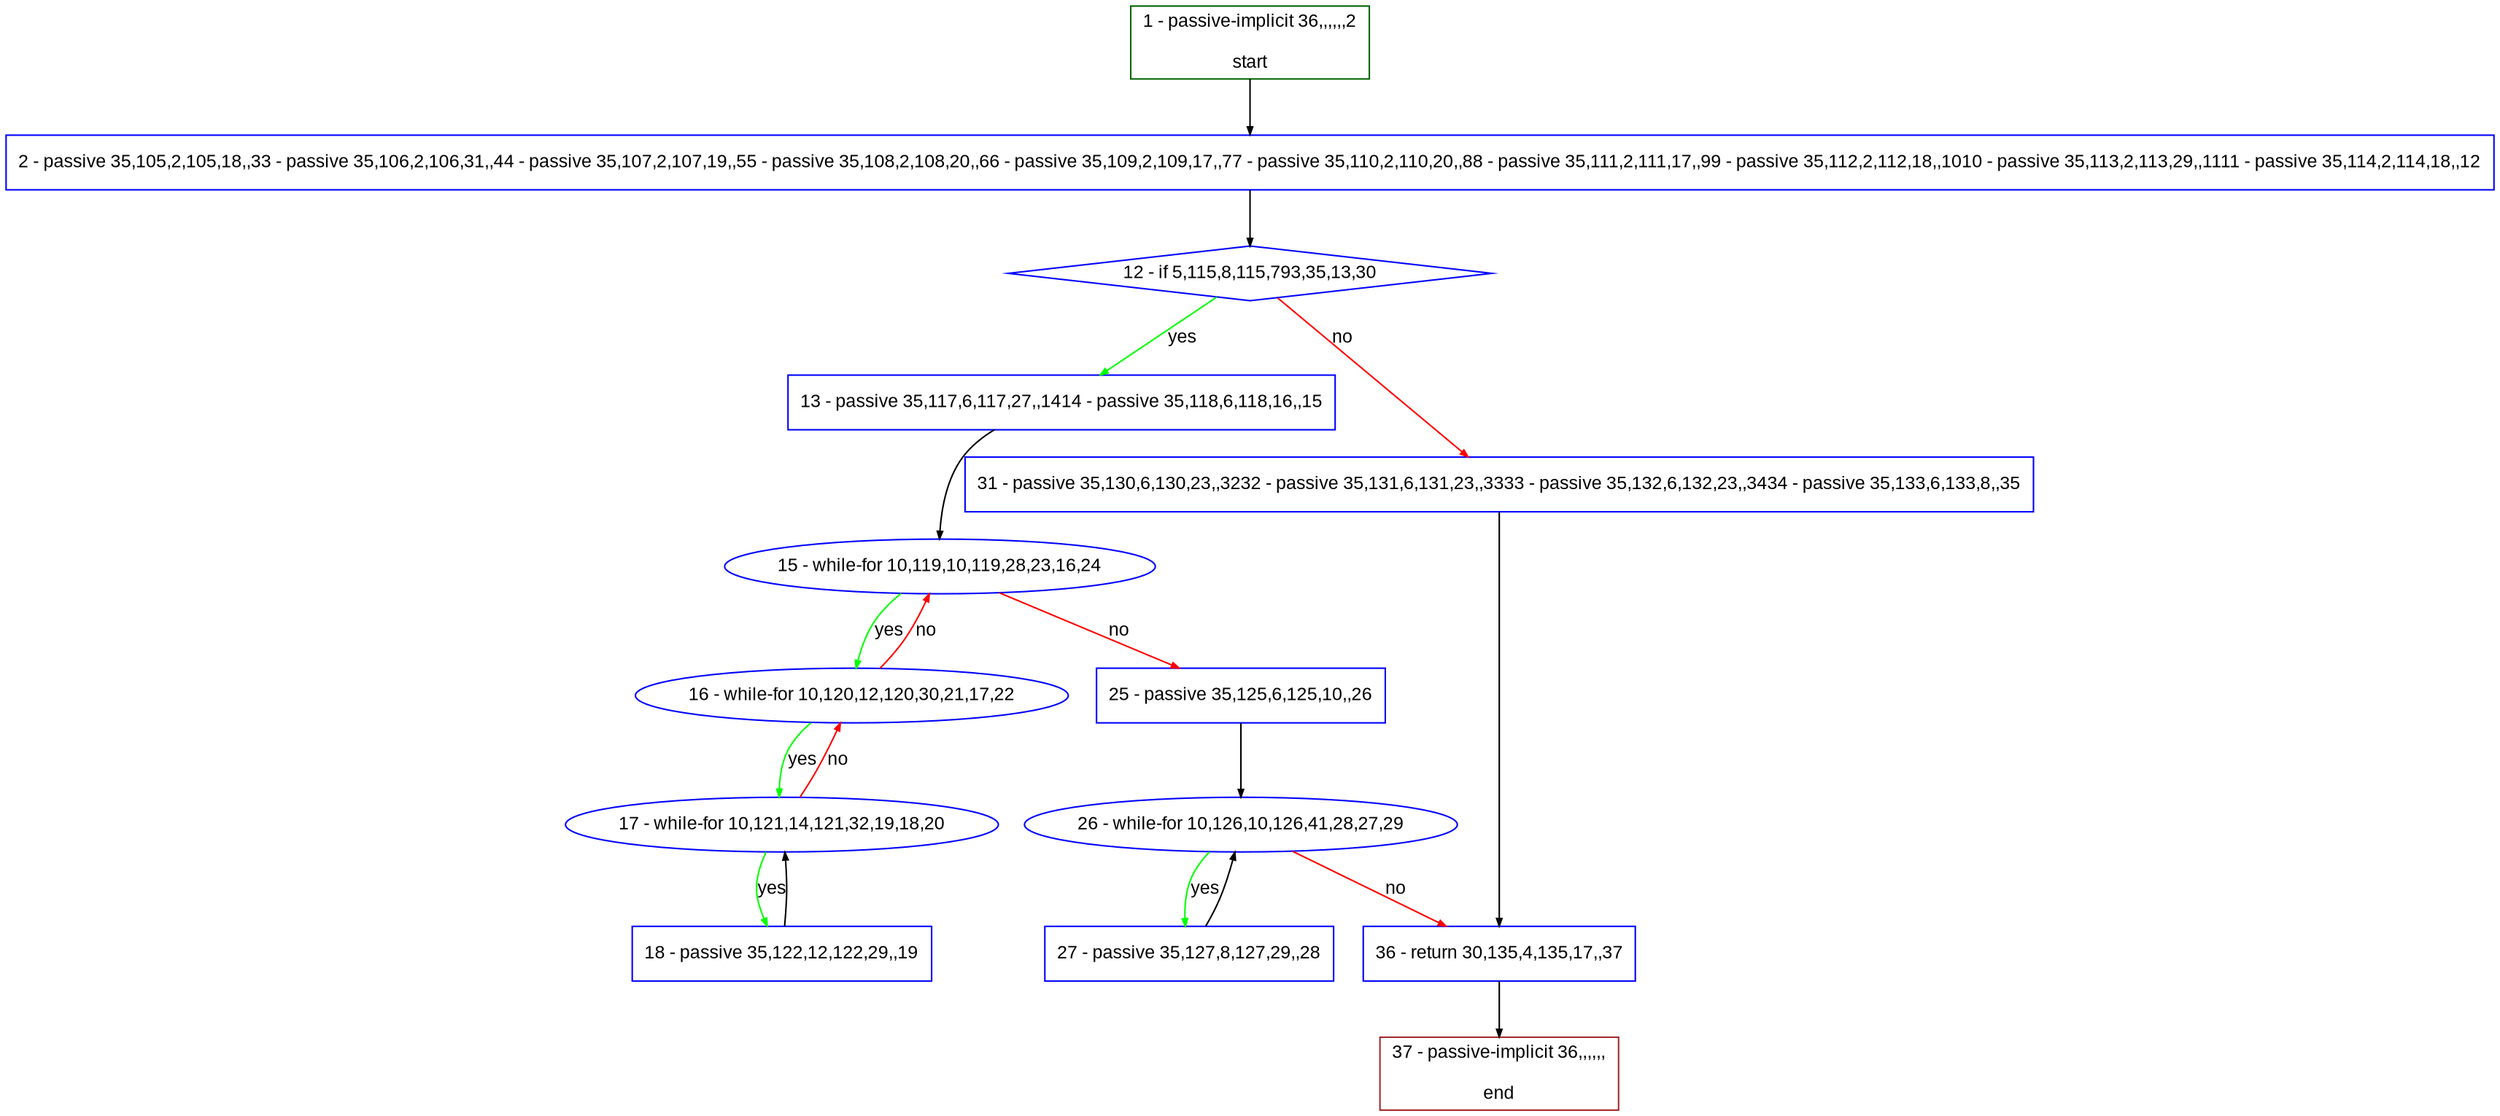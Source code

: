 digraph "" {
  graph [pack="true", label="", fontsize="12", packmode="clust", fontname="Arial", fillcolor="#FFFFCC", bgcolor="white", style="rounded,filled", compound="true"];
  node [node_initialized="no", label="", color="grey", fontsize="12", fillcolor="white", fontname="Arial", style="filled", shape="rectangle", compound="true", fixedsize="false"];
  edge [fontcolor="black", arrowhead="normal", arrowtail="none", arrowsize="0.5", ltail="", label="", color="black", fontsize="12", lhead="", fontname="Arial", dir="forward", compound="true"];
  __N1 [label="2 - passive 35,105,2,105,18,,33 - passive 35,106,2,106,31,,44 - passive 35,107,2,107,19,,55 - passive 35,108,2,108,20,,66 - passive 35,109,2,109,17,,77 - passive 35,110,2,110,20,,88 - passive 35,111,2,111,17,,99 - passive 35,112,2,112,18,,1010 - passive 35,113,2,113,29,,1111 - passive 35,114,2,114,18,,12", color="#0000ff", fillcolor="#ffffff", style="filled", shape="box"];
  __N2 [label="1 - passive-implicit 36,,,,,,2\n\nstart", color="#006400", fillcolor="#ffffff", style="filled", shape="box"];
  __N3 [label="12 - if 5,115,8,115,793,35,13,30", color="#0000ff", fillcolor="#ffffff", style="filled", shape="diamond"];
  __N4 [label="13 - passive 35,117,6,117,27,,1414 - passive 35,118,6,118,16,,15", color="#0000ff", fillcolor="#ffffff", style="filled", shape="box"];
  __N5 [label="31 - passive 35,130,6,130,23,,3232 - passive 35,131,6,131,23,,3333 - passive 35,132,6,132,23,,3434 - passive 35,133,6,133,8,,35", color="#0000ff", fillcolor="#ffffff", style="filled", shape="box"];
  __N6 [label="15 - while-for 10,119,10,119,28,23,16,24", color="#0000ff", fillcolor="#ffffff", style="filled", shape="oval"];
  __N7 [label="16 - while-for 10,120,12,120,30,21,17,22", color="#0000ff", fillcolor="#ffffff", style="filled", shape="oval"];
  __N8 [label="25 - passive 35,125,6,125,10,,26", color="#0000ff", fillcolor="#ffffff", style="filled", shape="box"];
  __N9 [label="17 - while-for 10,121,14,121,32,19,18,20", color="#0000ff", fillcolor="#ffffff", style="filled", shape="oval"];
  __N10 [label="18 - passive 35,122,12,122,29,,19", color="#0000ff", fillcolor="#ffffff", style="filled", shape="box"];
  __N11 [label="26 - while-for 10,126,10,126,41,28,27,29", color="#0000ff", fillcolor="#ffffff", style="filled", shape="oval"];
  __N12 [label="27 - passive 35,127,8,127,29,,28", color="#0000ff", fillcolor="#ffffff", style="filled", shape="box"];
  __N13 [label="36 - return 30,135,4,135,17,,37", color="#0000ff", fillcolor="#ffffff", style="filled", shape="box"];
  __N14 [label="37 - passive-implicit 36,,,,,,\n\nend", color="#a52a2a", fillcolor="#ffffff", style="filled", shape="box"];
  __N2 -> __N1 [arrowhead="normal", arrowtail="none", color="#000000", label="", dir="forward"];
  __N1 -> __N3 [arrowhead="normal", arrowtail="none", color="#000000", label="", dir="forward"];
  __N3 -> __N4 [arrowhead="normal", arrowtail="none", color="#00ff00", label="yes", dir="forward"];
  __N3 -> __N5 [arrowhead="normal", arrowtail="none", color="#ff0000", label="no", dir="forward"];
  __N4 -> __N6 [arrowhead="normal", arrowtail="none", color="#000000", label="", dir="forward"];
  __N6 -> __N7 [arrowhead="normal", arrowtail="none", color="#00ff00", label="yes", dir="forward"];
  __N7 -> __N6 [arrowhead="normal", arrowtail="none", color="#ff0000", label="no", dir="forward"];
  __N6 -> __N8 [arrowhead="normal", arrowtail="none", color="#ff0000", label="no", dir="forward"];
  __N7 -> __N9 [arrowhead="normal", arrowtail="none", color="#00ff00", label="yes", dir="forward"];
  __N9 -> __N7 [arrowhead="normal", arrowtail="none", color="#ff0000", label="no", dir="forward"];
  __N9 -> __N10 [arrowhead="normal", arrowtail="none", color="#00ff00", label="yes", dir="forward"];
  __N10 -> __N9 [arrowhead="normal", arrowtail="none", color="#000000", label="", dir="forward"];
  __N8 -> __N11 [arrowhead="normal", arrowtail="none", color="#000000", label="", dir="forward"];
  __N11 -> __N12 [arrowhead="normal", arrowtail="none", color="#00ff00", label="yes", dir="forward"];
  __N12 -> __N11 [arrowhead="normal", arrowtail="none", color="#000000", label="", dir="forward"];
  __N11 -> __N13 [arrowhead="normal", arrowtail="none", color="#ff0000", label="no", dir="forward"];
  __N5 -> __N13 [arrowhead="normal", arrowtail="none", color="#000000", label="", dir="forward"];
  __N13 -> __N14 [arrowhead="normal", arrowtail="none", color="#000000", label="", dir="forward"];
}
